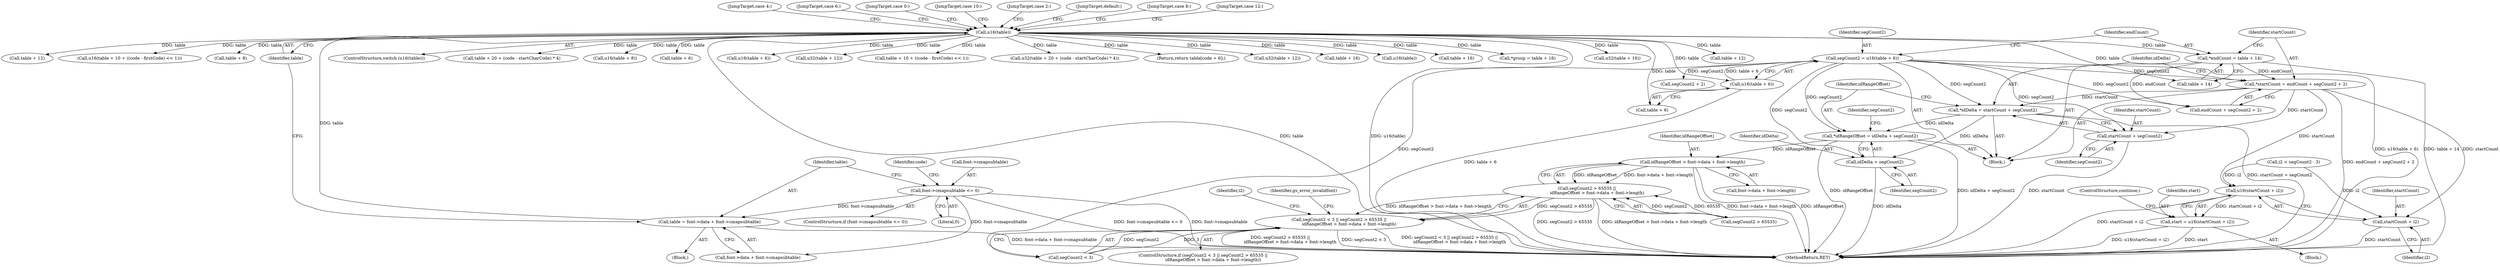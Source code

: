 digraph "0_ghostscript_961b10cdd71403072fb99401a45f3bef6ce53626@integer" {
"1000167" [label="(Call,*startCount = endCount + segCount2 + 2)"];
"1000161" [label="(Call,*endCount = table + 14)"];
"1000141" [label="(Call,u16(table))"];
"1000131" [label="(Call,table = font->data + font->cmapsubtable)"];
"1000124" [label="(Call,font->cmapsubtable <= 0)"];
"1000154" [label="(Call,segCount2 = u16(table + 6))"];
"1000156" [label="(Call,u16(table + 6))"];
"1000175" [label="(Call,*idDelta = startCount + segCount2)"];
"1000181" [label="(Call,*idRangeOffset = idDelta + segCount2)"];
"1000197" [label="(Call,idRangeOffset > font->data + font->length)"];
"1000193" [label="(Call,segCount2 > 65535 ||\n               idRangeOffset > font->data + font->length)"];
"1000189" [label="(Call,segCount2 < 3 || segCount2 > 65535 ||\n               idRangeOffset > font->data + font->length)"];
"1000183" [label="(Call,idDelta + segCount2)"];
"1000177" [label="(Call,startCount + segCount2)"];
"1000226" [label="(Call,u16(startCount + i2))"];
"1000224" [label="(Call,start = u16(startCount + i2))"];
"1000227" [label="(Call,startCount + i2)"];
"1000151" [label="(JumpTarget,case 4:)"];
"1000389" [label="(Call,table + 12)"];
"1000226" [label="(Call,u16(startCount + i2))"];
"1000155" [label="(Identifier,segCount2)"];
"1000154" [label="(Call,segCount2 = u16(table + 6))"];
"1000175" [label="(Call,*idDelta = startCount + segCount2)"];
"1000141" [label="(Call,u16(table))"];
"1000162" [label="(Identifier,endCount)"];
"1000161" [label="(Call,*endCount = table + 14)"];
"1000142" [label="(Identifier,table)"];
"1000350" [label="(Call,table + 12)"];
"1000230" [label="(ControlStructure,continue;)"];
"1000305" [label="(JumpTarget,case 6:)"];
"1000225" [label="(Identifier,start)"];
"1000181" [label="(Call,*idRangeOffset = idDelta + segCount2)"];
"1000184" [label="(Identifier,idDelta)"];
"1000176" [label="(Identifier,idDelta)"];
"1000169" [label="(Call,endCount + segCount2 + 2)"];
"1000334" [label="(Call,u16(table + 10 + ((code - firstCode) << 1)))"];
"1000318" [label="(Call,table + 8)"];
"1000128" [label="(Literal,0)"];
"1000133" [label="(Call,font->data + font->cmapsubtable)"];
"1000191" [label="(Identifier,segCount2)"];
"1000210" [label="(Identifier,i2)"];
"1000878" [label="(MethodReturn,RET)"];
"1000177" [label="(Call,startCount + segCount2)"];
"1000121" [label="(Block,)"];
"1000140" [label="(ControlStructure,switch (u16(table)))"];
"1000183" [label="(Call,idDelta + segCount2)"];
"1000144" [label="(JumpTarget,case 0:)"];
"1000131" [label="(Call,table = font->data + font->cmapsubtable)"];
"1000194" [label="(Call,segCount2 > 65535)"];
"1000190" [label="(Call,segCount2 < 3)"];
"1000228" [label="(Identifier,startCount)"];
"1000130" [label="(Identifier,code)"];
"1000374" [label="(Call,table + 20 + (code - startCharCode) * 4)"];
"1000229" [label="(Identifier,i2)"];
"1000317" [label="(Call,u16(table + 8))"];
"1000311" [label="(Call,table + 6)"];
"1000171" [label="(Call,segCount2 + 2)"];
"1000193" [label="(Call,segCount2 > 65535 ||\n               idRangeOffset > font->data + font->length)"];
"1000185" [label="(Identifier,segCount2)"];
"1000156" [label="(Call,u16(table + 6))"];
"1000157" [label="(Call,table + 6)"];
"1000125" [label="(Call,font->cmapsubtable)"];
"1000310" [label="(Call,u16(table + 6))"];
"1000349" [label="(Call,u32(table + 12))"];
"1000335" [label="(Call,table + 10 + ((code - firstCode) << 1))"];
"1000373" [label="(Call,u32(table + 20 + (code - startCharCode) * 4))"];
"1000344" [label="(JumpTarget,case 10:)"];
"1000182" [label="(Identifier,idRangeOffset)"];
"1000197" [label="(Call,idRangeOffset > font->data + font->length)"];
"1000189" [label="(Call,segCount2 < 3 || segCount2 > 65535 ||\n               idRangeOffset > font->data + font->length)"];
"1000167" [label="(Call,*startCount = endCount + segCount2 + 2)"];
"1000198" [label="(Identifier,idRangeOffset)"];
"1000207" [label="(Identifier,gs_error_invalidfont)"];
"1000179" [label="(Identifier,segCount2)"];
"1000220" [label="(Block,)"];
"1000451" [label="(JumpTarget,case 2:)"];
"1000152" [label="(Block,)"];
"1000145" [label="(Return,return table[code + 6];)"];
"1000388" [label="(Call,u32(table + 12))"];
"1000132" [label="(Identifier,table)"];
"1000178" [label="(Identifier,startCount)"];
"1000453" [label="(JumpTarget,default:)"];
"1000357" [label="(Call,table + 16)"];
"1000456" [label="(Call,u16(table))"];
"1000123" [label="(ControlStructure,if (font->cmapsubtable <= 0))"];
"1000199" [label="(Call,font->data + font->length)"];
"1000124" [label="(Call,font->cmapsubtable <= 0)"];
"1000212" [label="(Call,i2 < segCount2 - 3)"];
"1000168" [label="(Identifier,startCount)"];
"1000452" [label="(JumpTarget,case 8:)"];
"1000395" [label="(Call,table + 16)"];
"1000188" [label="(ControlStructure,if (segCount2 < 3 || segCount2 > 65535 ||\n               idRangeOffset > font->data + font->length))"];
"1000224" [label="(Call,start = u16(startCount + i2))"];
"1000393" [label="(Call,*group = table + 16)"];
"1000163" [label="(Call,table + 14)"];
"1000356" [label="(Call,u32(table + 16))"];
"1000383" [label="(JumpTarget,case 12:)"];
"1000227" [label="(Call,startCount + i2)"];
"1000167" -> "1000152"  [label="AST: "];
"1000167" -> "1000169"  [label="CFG: "];
"1000168" -> "1000167"  [label="AST: "];
"1000169" -> "1000167"  [label="AST: "];
"1000176" -> "1000167"  [label="CFG: "];
"1000167" -> "1000878"  [label="DDG: endCount + segCount2 + 2"];
"1000161" -> "1000167"  [label="DDG: endCount"];
"1000154" -> "1000167"  [label="DDG: segCount2"];
"1000167" -> "1000175"  [label="DDG: startCount"];
"1000167" -> "1000177"  [label="DDG: startCount"];
"1000167" -> "1000226"  [label="DDG: startCount"];
"1000167" -> "1000227"  [label="DDG: startCount"];
"1000161" -> "1000152"  [label="AST: "];
"1000161" -> "1000163"  [label="CFG: "];
"1000162" -> "1000161"  [label="AST: "];
"1000163" -> "1000161"  [label="AST: "];
"1000168" -> "1000161"  [label="CFG: "];
"1000161" -> "1000878"  [label="DDG: table + 14"];
"1000141" -> "1000161"  [label="DDG: table"];
"1000161" -> "1000169"  [label="DDG: endCount"];
"1000141" -> "1000140"  [label="AST: "];
"1000141" -> "1000142"  [label="CFG: "];
"1000142" -> "1000141"  [label="AST: "];
"1000144" -> "1000141"  [label="CFG: "];
"1000151" -> "1000141"  [label="CFG: "];
"1000305" -> "1000141"  [label="CFG: "];
"1000344" -> "1000141"  [label="CFG: "];
"1000383" -> "1000141"  [label="CFG: "];
"1000451" -> "1000141"  [label="CFG: "];
"1000452" -> "1000141"  [label="CFG: "];
"1000453" -> "1000141"  [label="CFG: "];
"1000141" -> "1000878"  [label="DDG: table"];
"1000141" -> "1000878"  [label="DDG: u16(table)"];
"1000131" -> "1000141"  [label="DDG: table"];
"1000141" -> "1000145"  [label="DDG: table"];
"1000141" -> "1000156"  [label="DDG: table"];
"1000141" -> "1000157"  [label="DDG: table"];
"1000141" -> "1000163"  [label="DDG: table"];
"1000141" -> "1000310"  [label="DDG: table"];
"1000141" -> "1000311"  [label="DDG: table"];
"1000141" -> "1000317"  [label="DDG: table"];
"1000141" -> "1000318"  [label="DDG: table"];
"1000141" -> "1000334"  [label="DDG: table"];
"1000141" -> "1000335"  [label="DDG: table"];
"1000141" -> "1000349"  [label="DDG: table"];
"1000141" -> "1000350"  [label="DDG: table"];
"1000141" -> "1000356"  [label="DDG: table"];
"1000141" -> "1000357"  [label="DDG: table"];
"1000141" -> "1000373"  [label="DDG: table"];
"1000141" -> "1000374"  [label="DDG: table"];
"1000141" -> "1000388"  [label="DDG: table"];
"1000141" -> "1000389"  [label="DDG: table"];
"1000141" -> "1000393"  [label="DDG: table"];
"1000141" -> "1000395"  [label="DDG: table"];
"1000141" -> "1000456"  [label="DDG: table"];
"1000131" -> "1000121"  [label="AST: "];
"1000131" -> "1000133"  [label="CFG: "];
"1000132" -> "1000131"  [label="AST: "];
"1000133" -> "1000131"  [label="AST: "];
"1000142" -> "1000131"  [label="CFG: "];
"1000131" -> "1000878"  [label="DDG: font->data + font->cmapsubtable"];
"1000124" -> "1000131"  [label="DDG: font->cmapsubtable"];
"1000124" -> "1000123"  [label="AST: "];
"1000124" -> "1000128"  [label="CFG: "];
"1000125" -> "1000124"  [label="AST: "];
"1000128" -> "1000124"  [label="AST: "];
"1000130" -> "1000124"  [label="CFG: "];
"1000132" -> "1000124"  [label="CFG: "];
"1000124" -> "1000878"  [label="DDG: font->cmapsubtable"];
"1000124" -> "1000878"  [label="DDG: font->cmapsubtable <= 0"];
"1000124" -> "1000133"  [label="DDG: font->cmapsubtable"];
"1000154" -> "1000152"  [label="AST: "];
"1000154" -> "1000156"  [label="CFG: "];
"1000155" -> "1000154"  [label="AST: "];
"1000156" -> "1000154"  [label="AST: "];
"1000162" -> "1000154"  [label="CFG: "];
"1000154" -> "1000878"  [label="DDG: u16(table + 6)"];
"1000156" -> "1000154"  [label="DDG: table + 6"];
"1000154" -> "1000169"  [label="DDG: segCount2"];
"1000154" -> "1000171"  [label="DDG: segCount2"];
"1000154" -> "1000175"  [label="DDG: segCount2"];
"1000154" -> "1000177"  [label="DDG: segCount2"];
"1000154" -> "1000181"  [label="DDG: segCount2"];
"1000154" -> "1000183"  [label="DDG: segCount2"];
"1000154" -> "1000190"  [label="DDG: segCount2"];
"1000156" -> "1000157"  [label="CFG: "];
"1000157" -> "1000156"  [label="AST: "];
"1000156" -> "1000878"  [label="DDG: table + 6"];
"1000175" -> "1000152"  [label="AST: "];
"1000175" -> "1000177"  [label="CFG: "];
"1000176" -> "1000175"  [label="AST: "];
"1000177" -> "1000175"  [label="AST: "];
"1000182" -> "1000175"  [label="CFG: "];
"1000175" -> "1000878"  [label="DDG: startCount + segCount2"];
"1000175" -> "1000181"  [label="DDG: idDelta"];
"1000175" -> "1000183"  [label="DDG: idDelta"];
"1000181" -> "1000152"  [label="AST: "];
"1000181" -> "1000183"  [label="CFG: "];
"1000182" -> "1000181"  [label="AST: "];
"1000183" -> "1000181"  [label="AST: "];
"1000191" -> "1000181"  [label="CFG: "];
"1000181" -> "1000878"  [label="DDG: idRangeOffset"];
"1000181" -> "1000878"  [label="DDG: idDelta + segCount2"];
"1000181" -> "1000197"  [label="DDG: idRangeOffset"];
"1000197" -> "1000193"  [label="AST: "];
"1000197" -> "1000199"  [label="CFG: "];
"1000198" -> "1000197"  [label="AST: "];
"1000199" -> "1000197"  [label="AST: "];
"1000193" -> "1000197"  [label="CFG: "];
"1000197" -> "1000878"  [label="DDG: font->data + font->length"];
"1000197" -> "1000878"  [label="DDG: idRangeOffset"];
"1000197" -> "1000193"  [label="DDG: idRangeOffset"];
"1000197" -> "1000193"  [label="DDG: font->data + font->length"];
"1000193" -> "1000189"  [label="AST: "];
"1000193" -> "1000194"  [label="CFG: "];
"1000194" -> "1000193"  [label="AST: "];
"1000189" -> "1000193"  [label="CFG: "];
"1000193" -> "1000878"  [label="DDG: segCount2 > 65535"];
"1000193" -> "1000878"  [label="DDG: idRangeOffset > font->data + font->length"];
"1000193" -> "1000189"  [label="DDG: segCount2 > 65535"];
"1000193" -> "1000189"  [label="DDG: idRangeOffset > font->data + font->length"];
"1000194" -> "1000193"  [label="DDG: segCount2"];
"1000194" -> "1000193"  [label="DDG: 65535"];
"1000189" -> "1000188"  [label="AST: "];
"1000189" -> "1000190"  [label="CFG: "];
"1000190" -> "1000189"  [label="AST: "];
"1000207" -> "1000189"  [label="CFG: "];
"1000210" -> "1000189"  [label="CFG: "];
"1000189" -> "1000878"  [label="DDG: segCount2 < 3"];
"1000189" -> "1000878"  [label="DDG: segCount2 < 3 || segCount2 > 65535 ||\n               idRangeOffset > font->data + font->length"];
"1000189" -> "1000878"  [label="DDG: segCount2 > 65535 ||\n               idRangeOffset > font->data + font->length"];
"1000190" -> "1000189"  [label="DDG: segCount2"];
"1000190" -> "1000189"  [label="DDG: 3"];
"1000183" -> "1000185"  [label="CFG: "];
"1000184" -> "1000183"  [label="AST: "];
"1000185" -> "1000183"  [label="AST: "];
"1000183" -> "1000878"  [label="DDG: idDelta"];
"1000177" -> "1000179"  [label="CFG: "];
"1000178" -> "1000177"  [label="AST: "];
"1000179" -> "1000177"  [label="AST: "];
"1000177" -> "1000878"  [label="DDG: startCount"];
"1000226" -> "1000224"  [label="AST: "];
"1000226" -> "1000227"  [label="CFG: "];
"1000227" -> "1000226"  [label="AST: "];
"1000224" -> "1000226"  [label="CFG: "];
"1000226" -> "1000878"  [label="DDG: startCount + i2"];
"1000226" -> "1000224"  [label="DDG: startCount + i2"];
"1000212" -> "1000226"  [label="DDG: i2"];
"1000224" -> "1000220"  [label="AST: "];
"1000225" -> "1000224"  [label="AST: "];
"1000230" -> "1000224"  [label="CFG: "];
"1000224" -> "1000878"  [label="DDG: start"];
"1000224" -> "1000878"  [label="DDG: u16(startCount + i2)"];
"1000227" -> "1000229"  [label="CFG: "];
"1000228" -> "1000227"  [label="AST: "];
"1000229" -> "1000227"  [label="AST: "];
"1000227" -> "1000878"  [label="DDG: startCount"];
"1000212" -> "1000227"  [label="DDG: i2"];
}
